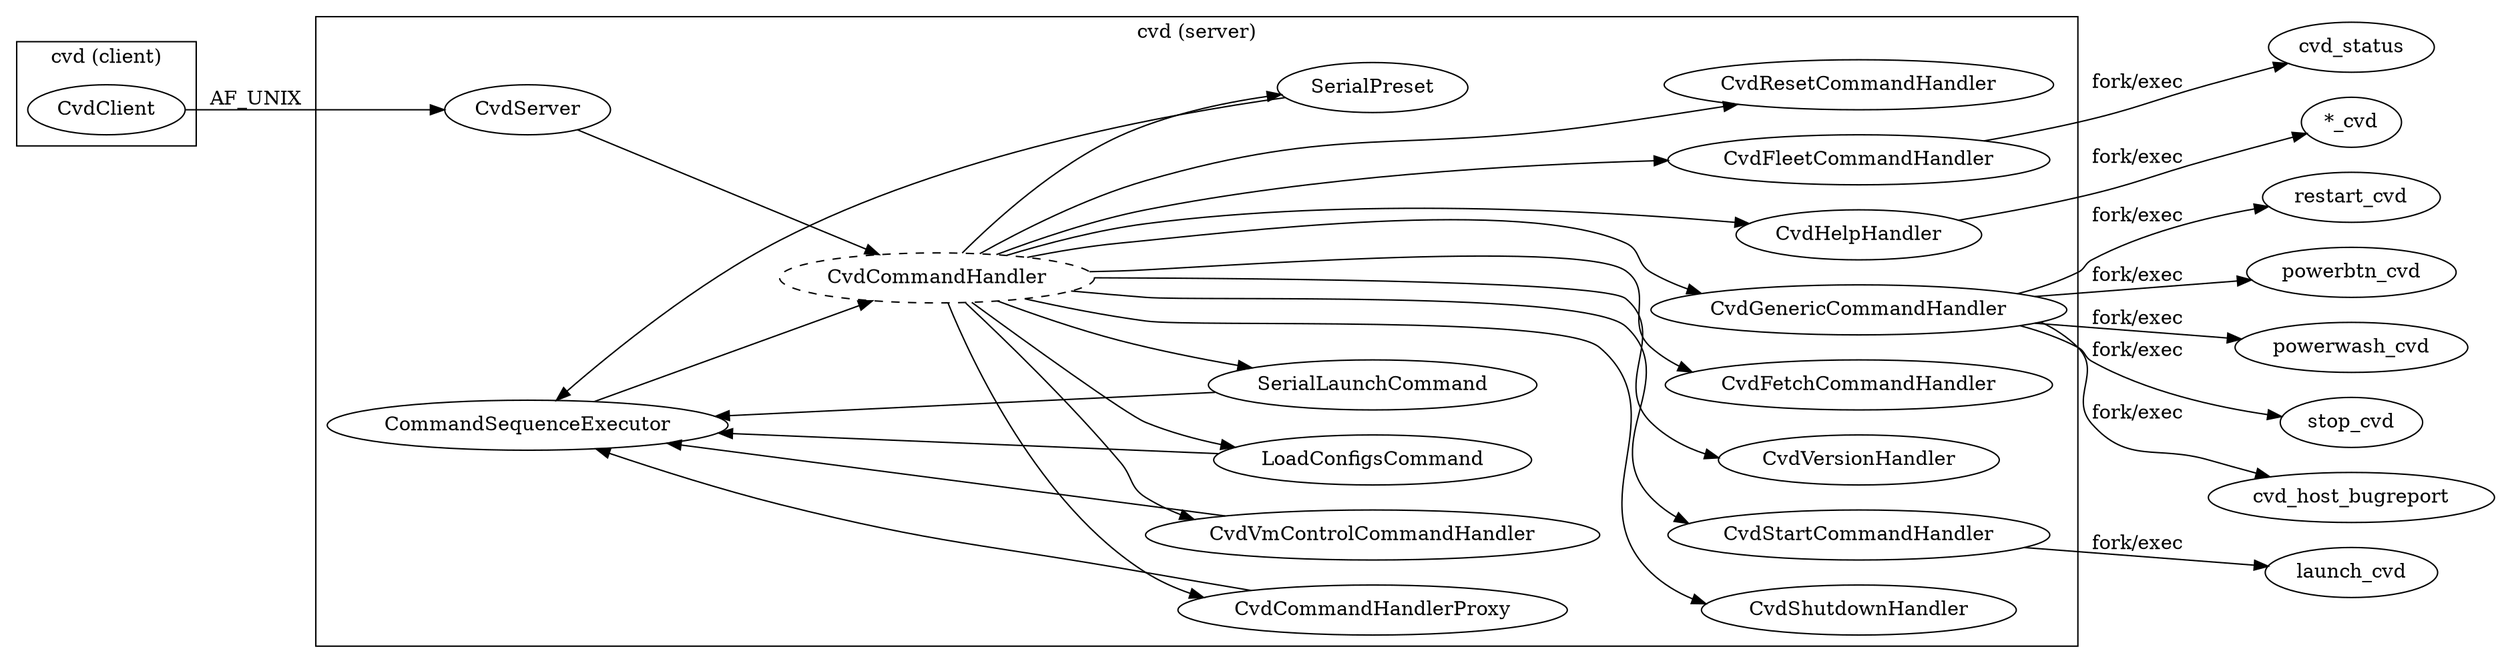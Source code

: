 digraph {
  rankdir = "LR"

  subgraph cluster_cvd_client {
    label = "cvd (client)"
    CvdClient
  }
  subgraph cluster_cvd_server {
    label = "cvd (server)"
    CvdServer
    CvdCommandHandler [style = "dashed"]
    CommandSequenceExecutor

    subgraph first_order_handlers {
      rank = same;

      CvdFetchCommandHandler
      CvdFleetCommandHandler
      CvdHelpHandler
      CvdGenericCommandHandler
      CvdResetCommandHandler
      CvdShutdownHandler
      CvdStartCommandHandler
      CvdVersionHandler
    }
    subgraph second_order_handlers {
      rank = same;

      CvdCommandHandlerProxy
      CvdVmControlCommandHandler
      LoadConfigsCommand
      SerialLaunchCommand
      SerialPreset
    }
  }
  subgraph device_executables {
    rank = same;

    launch_cvd
    restart_cvd
    powerbtn_cvd
    powerwash_cvd
    all_cvd [label = "*_cvd"]
    cvd_status
    stop_cvd
    cvd_host_bugreport
  }

  CvdClient -> CvdServer [label = "AF_UNIX"]
  CvdServer -> CvdCommandHandler

  CvdCommandHandler -> CvdVmControlCommandHandler
  CvdCommandHandler -> CvdFetchCommandHandler
  CvdCommandHandler -> CvdFleetCommandHandler
  CvdCommandHandler -> CvdGenericCommandHandler [minlen = 2]
  CvdCommandHandler -> CvdCommandHandlerProxy
  CvdCommandHandler -> CvdHelpHandler
  CvdCommandHandler -> LoadConfigsCommand
  CvdCommandHandler -> CvdResetCommandHandler
  CvdCommandHandler -> SerialLaunchCommand
  CvdCommandHandler -> SerialPreset
  CvdCommandHandler -> CvdShutdownHandler
  CvdCommandHandler -> CvdStartCommandHandler
  CvdCommandHandler -> CvdVersionHandler

  CommandSequenceExecutor -> CvdCommandHandlerProxy [dir = "back"]
  CommandSequenceExecutor -> LoadConfigsCommand [dir = "back"]
  CommandSequenceExecutor -> SerialPreset [dir = "back"]
  CommandSequenceExecutor -> SerialLaunchCommand [dir = "back"]
  CommandSequenceExecutor -> CvdVmControlCommandHandler [dir = "back"]

  CommandSequenceExecutor -> CvdCommandHandler

  CvdStartCommandHandler -> launch_cvd [label = "fork/exec"]
  CvdGenericCommandHandler -> restart_cvd [label = "fork/exec"]
  CvdGenericCommandHandler -> powerbtn_cvd [label = "fork/exec"]
  CvdGenericCommandHandler -> powerwash_cvd [label = "fork/exec"]
  CvdHelpHandler -> all_cvd [label = "fork/exec"]
  CvdFleetCommandHandler -> cvd_status [label = "fork/exec"]
  CvdGenericCommandHandler -> stop_cvd [label = "fork/exec"]
  CvdGenericCommandHandler -> cvd_host_bugreport [label = "fork/exec"]
}
